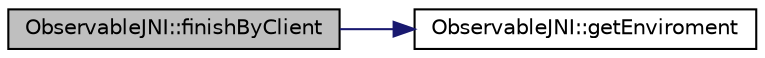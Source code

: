 digraph "ObservableJNI::finishByClient"
{
  edge [fontname="Helvetica",fontsize="10",labelfontname="Helvetica",labelfontsize="10"];
  node [fontname="Helvetica",fontsize="10",shape=record];
  rankdir="LR";
  Node1 [label="ObservableJNI::finishByClient",height=0.2,width=0.4,color="black", fillcolor="grey75", style="filled" fontcolor="black"];
  Node1 -> Node2 [color="midnightblue",fontsize="10",style="solid"];
  Node2 [label="ObservableJNI::getEnviroment",height=0.2,width=0.4,color="black", fillcolor="white", style="filled",URL="$classObservableJNI.html#aa585114e66e7531e738a0be9669bceab",tooltip="Coloca el entorno de ejecucion de java al hilo actual."];
}
